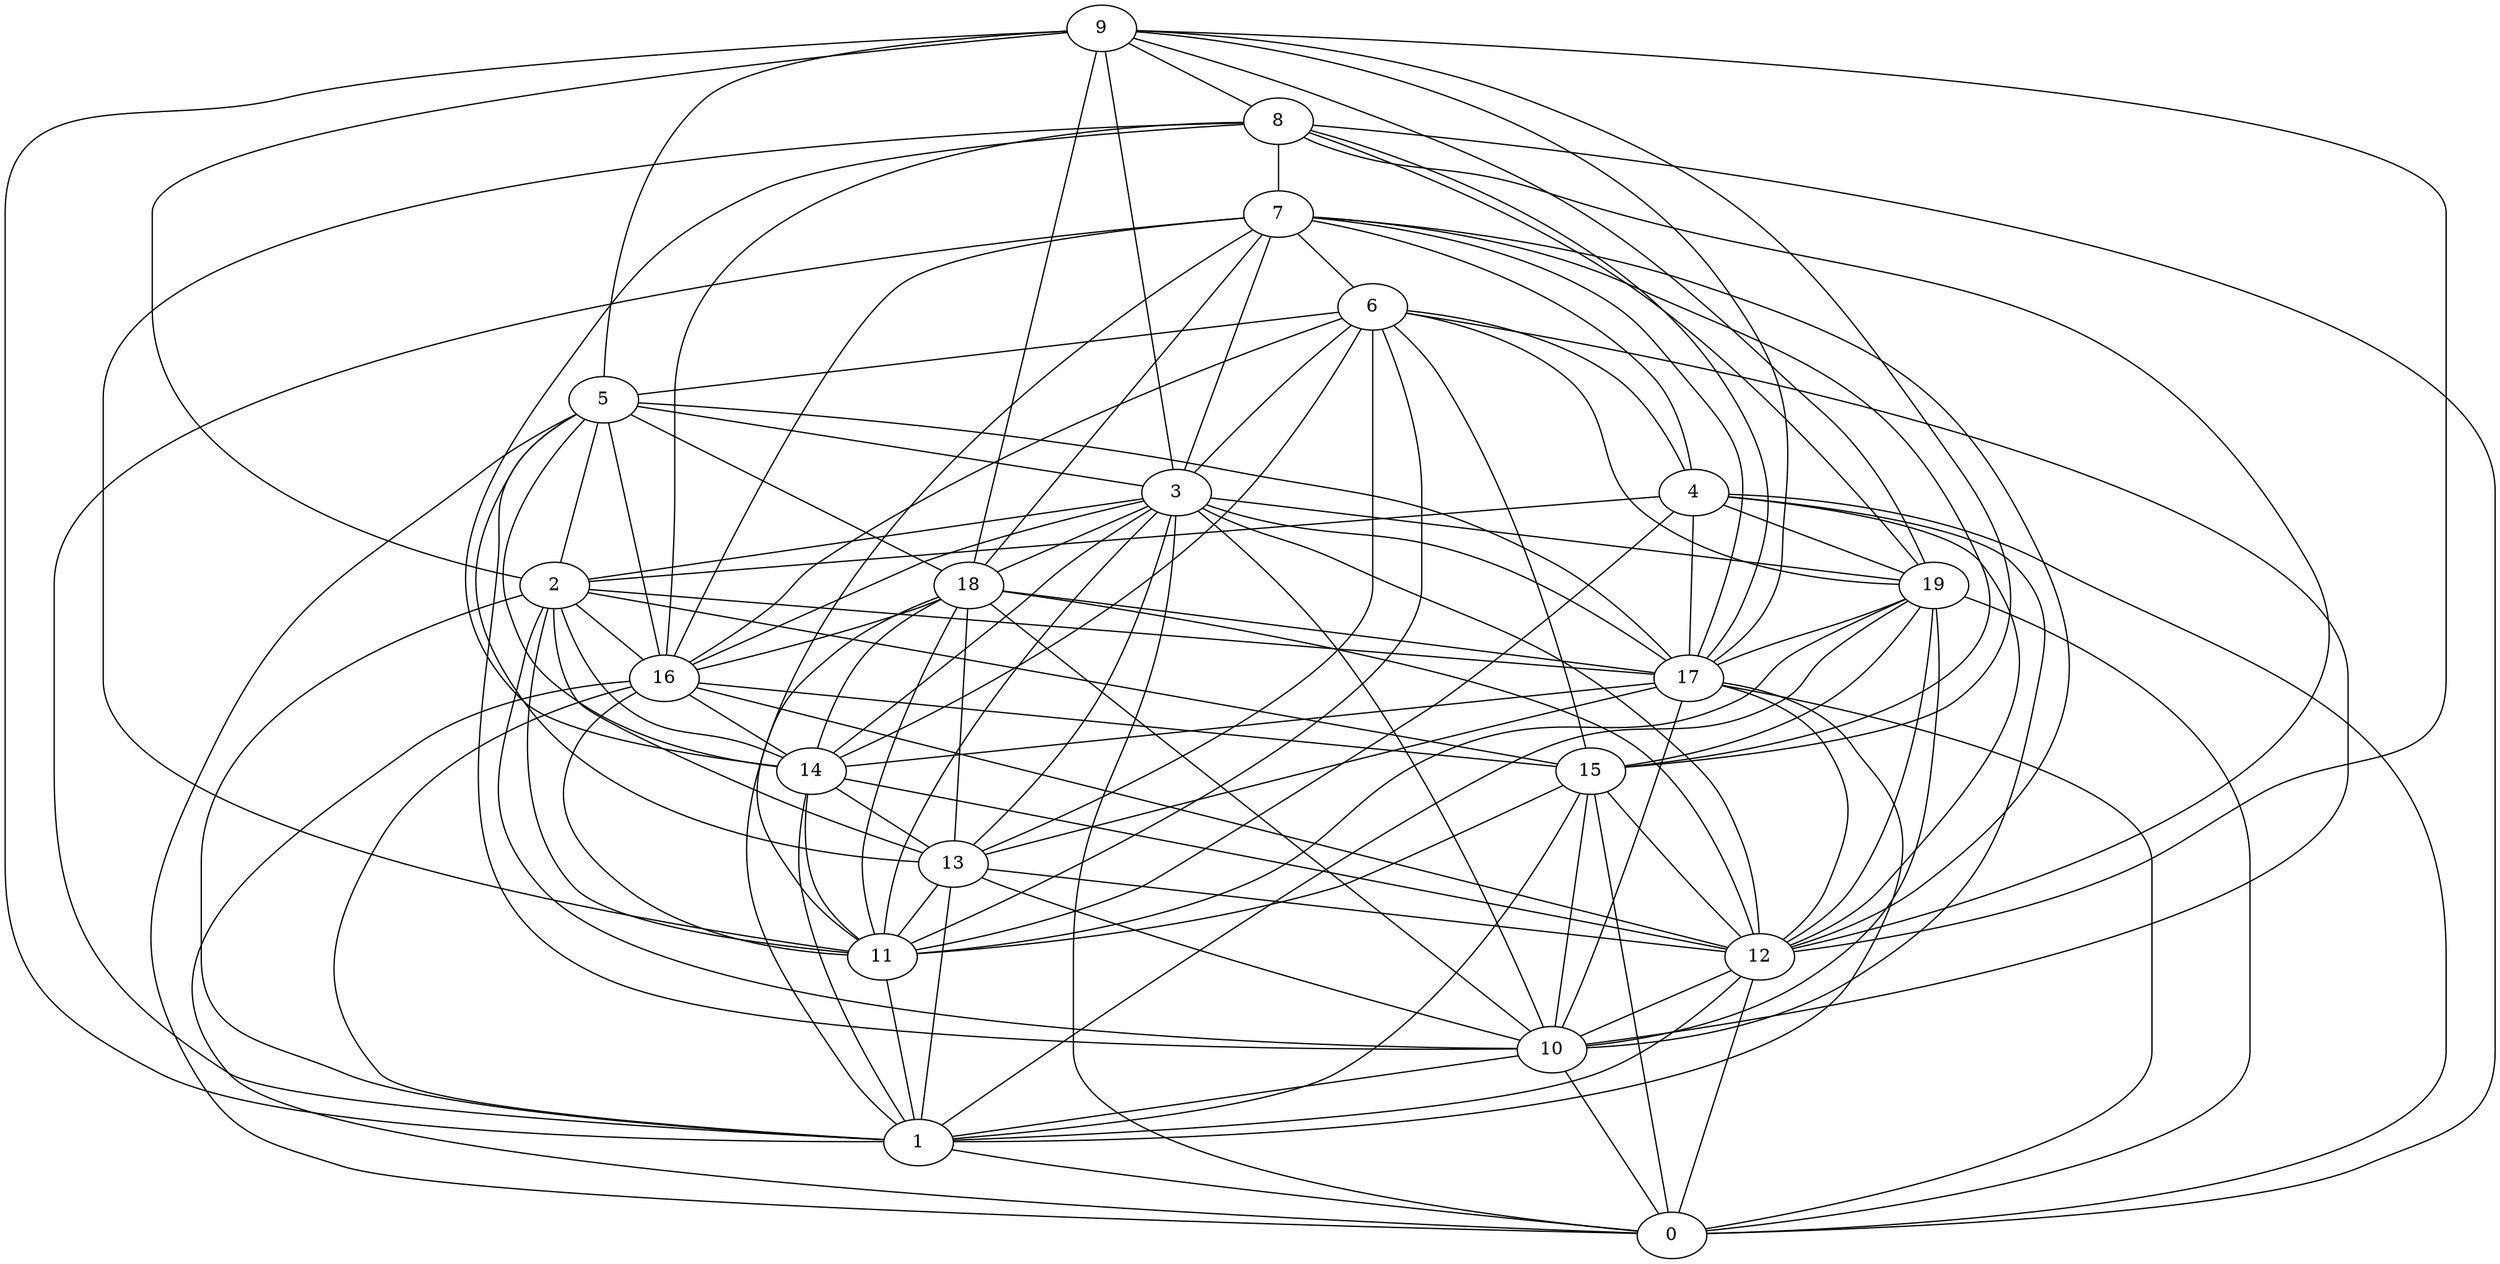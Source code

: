 digraph GG_graph {

subgraph G_graph {
edge [color = black]
"12" -> "1" [dir = none]
"12" -> "10" [dir = none]
"3" -> "13" [dir = none]
"3" -> "17" [dir = none]
"16" -> "14" [dir = none]
"16" -> "0" [dir = none]
"16" -> "11" [dir = none]
"8" -> "0" [dir = none]
"8" -> "19" [dir = none]
"8" -> "7" [dir = none]
"8" -> "17" [dir = none]
"17" -> "12" [dir = none]
"17" -> "13" [dir = none]
"17" -> "14" [dir = none]
"17" -> "1" [dir = none]
"7" -> "17" [dir = none]
"7" -> "18" [dir = none]
"7" -> "11" [dir = none]
"7" -> "15" [dir = none]
"2" -> "17" [dir = none]
"2" -> "15" [dir = none]
"2" -> "16" [dir = none]
"4" -> "12" [dir = none]
"4" -> "11" [dir = none]
"4" -> "0" [dir = none]
"10" -> "0" [dir = none]
"10" -> "1" [dir = none]
"13" -> "12" [dir = none]
"13" -> "1" [dir = none]
"15" -> "11" [dir = none]
"15" -> "1" [dir = none]
"15" -> "10" [dir = none]
"15" -> "12" [dir = none]
"18" -> "11" [dir = none]
"18" -> "14" [dir = none]
"18" -> "16" [dir = none]
"19" -> "11" [dir = none]
"19" -> "10" [dir = none]
"19" -> "0" [dir = none]
"19" -> "12" [dir = none]
"19" -> "17" [dir = none]
"6" -> "11" [dir = none]
"6" -> "14" [dir = none]
"6" -> "4" [dir = none]
"6" -> "15" [dir = none]
"6" -> "3" [dir = none]
"9" -> "17" [dir = none]
"9" -> "19" [dir = none]
"9" -> "3" [dir = none]
"9" -> "18" [dir = none]
"5" -> "18" [dir = none]
"5" -> "2" [dir = none]
"5" -> "0" [dir = none]
"5" -> "10" [dir = none]
"5" -> "16" [dir = none]
"5" -> "14" [dir = none]
"5" -> "13" [dir = none]
"12" -> "0" [dir = none]
"6" -> "16" [dir = none]
"3" -> "10" [dir = none]
"3" -> "19" [dir = none]
"18" -> "10" [dir = none]
"2" -> "11" [dir = none]
"7" -> "3" [dir = none]
"8" -> "11" [dir = none]
"9" -> "8" [dir = none]
"8" -> "12" [dir = none]
"6" -> "10" [dir = none]
"13" -> "10" [dir = none]
"9" -> "5" [dir = none]
"5" -> "17" [dir = none]
"19" -> "15" [dir = none]
"11" -> "1" [dir = none]
"18" -> "1" [dir = none]
"9" -> "2" [dir = none]
"19" -> "1" [dir = none]
"5" -> "3" [dir = none]
"2" -> "10" [dir = none]
"6" -> "13" [dir = none]
"8" -> "16" [dir = none]
"6" -> "19" [dir = none]
"14" -> "1" [dir = none]
"9" -> "12" [dir = none]
"3" -> "11" [dir = none]
"16" -> "15" [dir = none]
"8" -> "14" [dir = none]
"15" -> "0" [dir = none]
"4" -> "19" [dir = none]
"1" -> "0" [dir = none]
"3" -> "16" [dir = none]
"7" -> "4" [dir = none]
"7" -> "1" [dir = none]
"14" -> "11" [dir = none]
"13" -> "11" [dir = none]
"9" -> "1" [dir = none]
"2" -> "13" [dir = none]
"7" -> "6" [dir = none]
"4" -> "2" [dir = none]
"7" -> "16" [dir = none]
"18" -> "17" [dir = none]
"3" -> "0" [dir = none]
"16" -> "12" [dir = none]
"9" -> "15" [dir = none]
"3" -> "14" [dir = none]
"14" -> "13" [dir = none]
"3" -> "12" [dir = none]
"17" -> "0" [dir = none]
"4" -> "17" [dir = none]
"4" -> "10" [dir = none]
"18" -> "13" [dir = none]
"3" -> "18" [dir = none]
"14" -> "12" [dir = none]
"2" -> "14" [dir = none]
"7" -> "12" [dir = none]
"16" -> "1" [dir = none]
"2" -> "1" [dir = none]
"6" -> "5" [dir = none]
"17" -> "10" [dir = none]
"18" -> "12" [dir = none]
"3" -> "2" [dir = none]
}

}

